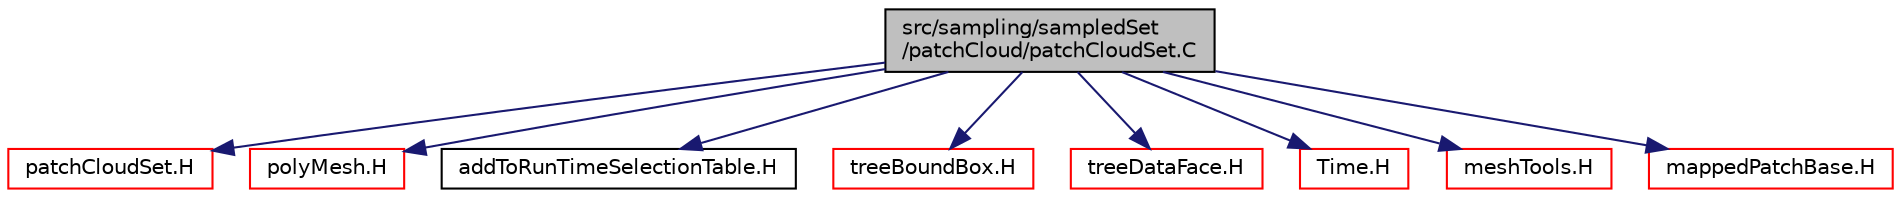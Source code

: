 digraph "src/sampling/sampledSet/patchCloud/patchCloudSet.C"
{
  bgcolor="transparent";
  edge [fontname="Helvetica",fontsize="10",labelfontname="Helvetica",labelfontsize="10"];
  node [fontname="Helvetica",fontsize="10",shape=record];
  Node0 [label="src/sampling/sampledSet\l/patchCloud/patchCloudSet.C",height=0.2,width=0.4,color="black", fillcolor="grey75", style="filled", fontcolor="black"];
  Node0 -> Node1 [color="midnightblue",fontsize="10",style="solid",fontname="Helvetica"];
  Node1 [label="patchCloudSet.H",height=0.2,width=0.4,color="red",URL="$a15002.html"];
  Node0 -> Node133 [color="midnightblue",fontsize="10",style="solid",fontname="Helvetica"];
  Node133 [label="polyMesh.H",height=0.2,width=0.4,color="red",URL="$a12398.html"];
  Node0 -> Node238 [color="midnightblue",fontsize="10",style="solid",fontname="Helvetica"];
  Node238 [label="addToRunTimeSelectionTable.H",height=0.2,width=0.4,color="black",URL="$a09989.html",tooltip="Macros for easy insertion into run-time selection tables. "];
  Node0 -> Node239 [color="midnightblue",fontsize="10",style="solid",fontname="Helvetica"];
  Node239 [label="treeBoundBox.H",height=0.2,width=0.4,color="red",URL="$a12896.html"];
  Node0 -> Node242 [color="midnightblue",fontsize="10",style="solid",fontname="Helvetica"];
  Node242 [label="treeDataFace.H",height=0.2,width=0.4,color="red",URL="$a08243.html"];
  Node0 -> Node249 [color="midnightblue",fontsize="10",style="solid",fontname="Helvetica"];
  Node249 [label="Time.H",height=0.2,width=0.4,color="red",URL="$a10025.html"];
  Node0 -> Node288 [color="midnightblue",fontsize="10",style="solid",fontname="Helvetica"];
  Node288 [label="meshTools.H",height=0.2,width=0.4,color="red",URL="$a08357.html"];
  Node0 -> Node289 [color="midnightblue",fontsize="10",style="solid",fontname="Helvetica"];
  Node289 [label="mappedPatchBase.H",height=0.2,width=0.4,color="red",URL="$a08282.html"];
}

